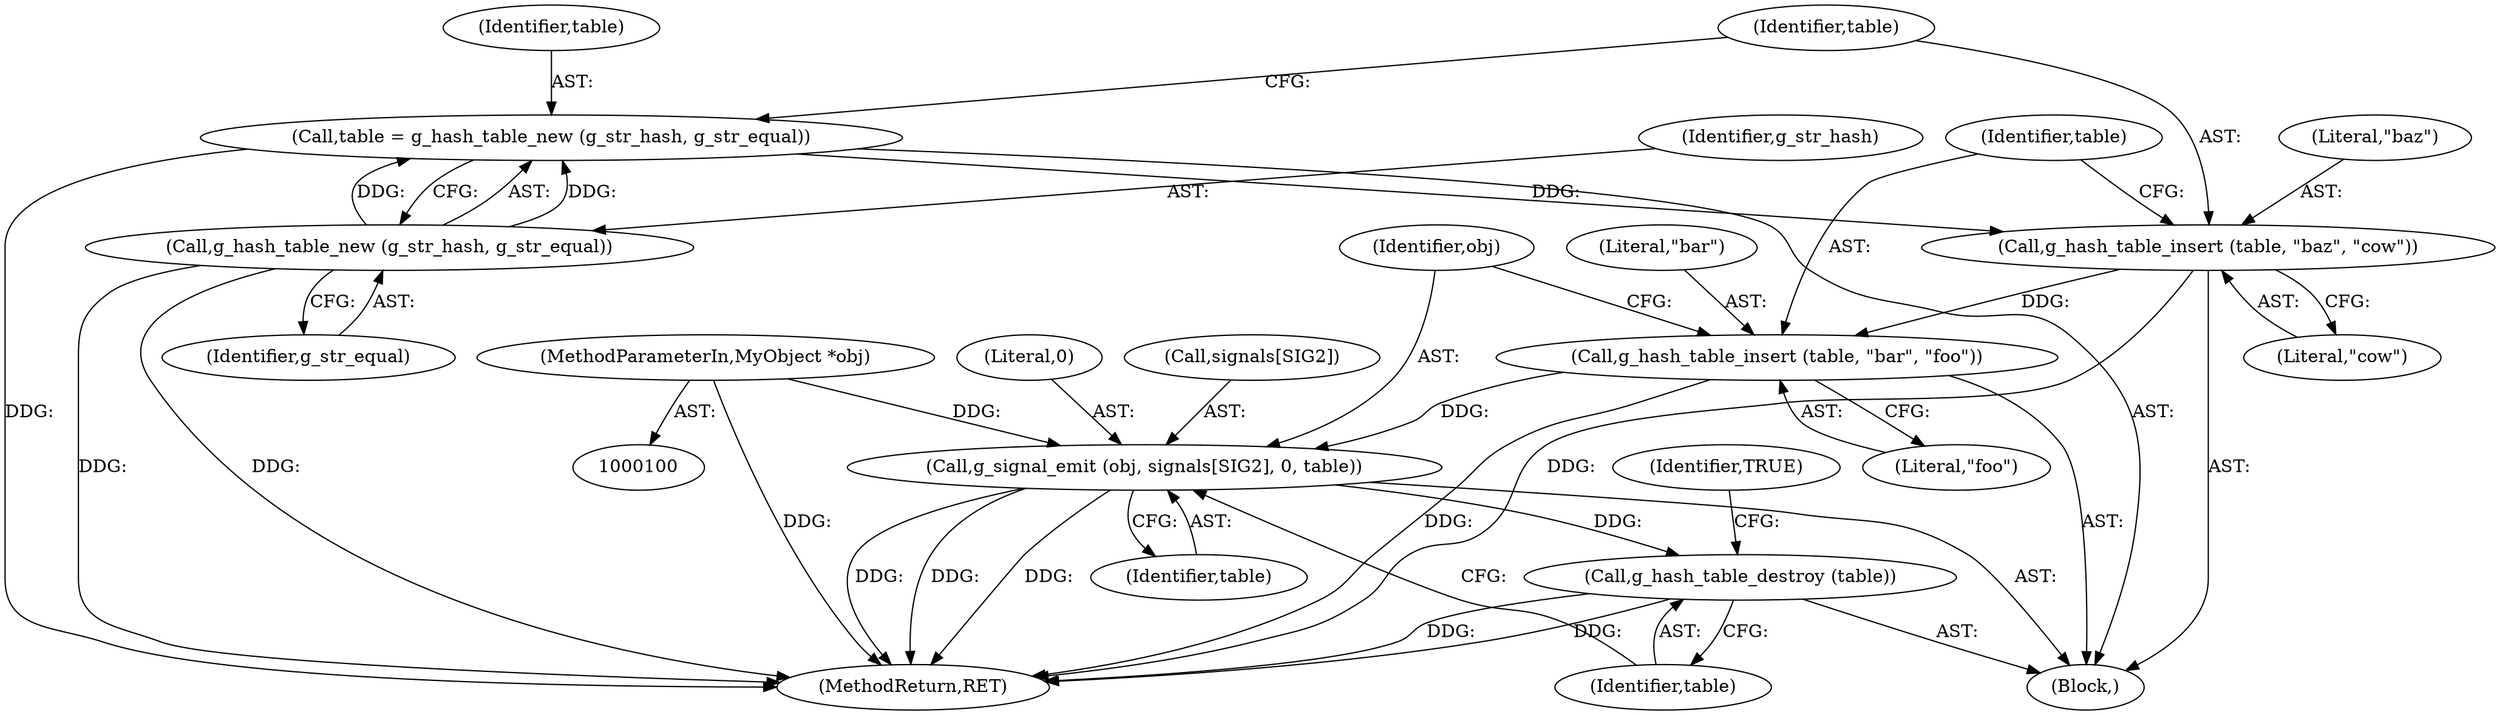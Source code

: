 digraph "1_dbus_9a6bce9b615abca6068348c1606ba8eaf13d9ae0_12@API" {
"1000118" [label="(Call,g_signal_emit (obj, signals[SIG2], 0, table))"];
"1000101" [label="(MethodParameterIn,MyObject *obj)"];
"1000114" [label="(Call,g_hash_table_insert (table, \"bar\", \"foo\"))"];
"1000110" [label="(Call,g_hash_table_insert (table, \"baz\", \"cow\"))"];
"1000105" [label="(Call,table = g_hash_table_new (g_str_hash, g_str_equal))"];
"1000107" [label="(Call,g_hash_table_new (g_str_hash, g_str_equal))"];
"1000125" [label="(Call,g_hash_table_destroy (table))"];
"1000108" [label="(Identifier,g_str_hash)"];
"1000116" [label="(Literal,\"bar\")"];
"1000109" [label="(Identifier,g_str_equal)"];
"1000111" [label="(Identifier,table)"];
"1000117" [label="(Literal,\"foo\")"];
"1000125" [label="(Call,g_hash_table_destroy (table))"];
"1000106" [label="(Identifier,table)"];
"1000101" [label="(MethodParameterIn,MyObject *obj)"];
"1000114" [label="(Call,g_hash_table_insert (table, \"bar\", \"foo\"))"];
"1000120" [label="(Call,signals[SIG2])"];
"1000115" [label="(Identifier,table)"];
"1000110" [label="(Call,g_hash_table_insert (table, \"baz\", \"cow\"))"];
"1000119" [label="(Identifier,obj)"];
"1000124" [label="(Identifier,table)"];
"1000118" [label="(Call,g_signal_emit (obj, signals[SIG2], 0, table))"];
"1000113" [label="(Literal,\"cow\")"];
"1000129" [label="(MethodReturn,RET)"];
"1000123" [label="(Literal,0)"];
"1000112" [label="(Literal,\"baz\")"];
"1000128" [label="(Identifier,TRUE)"];
"1000107" [label="(Call,g_hash_table_new (g_str_hash, g_str_equal))"];
"1000103" [label="(Block,)"];
"1000126" [label="(Identifier,table)"];
"1000105" [label="(Call,table = g_hash_table_new (g_str_hash, g_str_equal))"];
"1000118" -> "1000103"  [label="AST: "];
"1000118" -> "1000124"  [label="CFG: "];
"1000119" -> "1000118"  [label="AST: "];
"1000120" -> "1000118"  [label="AST: "];
"1000123" -> "1000118"  [label="AST: "];
"1000124" -> "1000118"  [label="AST: "];
"1000126" -> "1000118"  [label="CFG: "];
"1000118" -> "1000129"  [label="DDG: "];
"1000118" -> "1000129"  [label="DDG: "];
"1000118" -> "1000129"  [label="DDG: "];
"1000101" -> "1000118"  [label="DDG: "];
"1000114" -> "1000118"  [label="DDG: "];
"1000118" -> "1000125"  [label="DDG: "];
"1000101" -> "1000100"  [label="AST: "];
"1000101" -> "1000129"  [label="DDG: "];
"1000114" -> "1000103"  [label="AST: "];
"1000114" -> "1000117"  [label="CFG: "];
"1000115" -> "1000114"  [label="AST: "];
"1000116" -> "1000114"  [label="AST: "];
"1000117" -> "1000114"  [label="AST: "];
"1000119" -> "1000114"  [label="CFG: "];
"1000114" -> "1000129"  [label="DDG: "];
"1000110" -> "1000114"  [label="DDG: "];
"1000110" -> "1000103"  [label="AST: "];
"1000110" -> "1000113"  [label="CFG: "];
"1000111" -> "1000110"  [label="AST: "];
"1000112" -> "1000110"  [label="AST: "];
"1000113" -> "1000110"  [label="AST: "];
"1000115" -> "1000110"  [label="CFG: "];
"1000110" -> "1000129"  [label="DDG: "];
"1000105" -> "1000110"  [label="DDG: "];
"1000105" -> "1000103"  [label="AST: "];
"1000105" -> "1000107"  [label="CFG: "];
"1000106" -> "1000105"  [label="AST: "];
"1000107" -> "1000105"  [label="AST: "];
"1000111" -> "1000105"  [label="CFG: "];
"1000105" -> "1000129"  [label="DDG: "];
"1000107" -> "1000105"  [label="DDG: "];
"1000107" -> "1000105"  [label="DDG: "];
"1000107" -> "1000109"  [label="CFG: "];
"1000108" -> "1000107"  [label="AST: "];
"1000109" -> "1000107"  [label="AST: "];
"1000107" -> "1000129"  [label="DDG: "];
"1000107" -> "1000129"  [label="DDG: "];
"1000125" -> "1000103"  [label="AST: "];
"1000125" -> "1000126"  [label="CFG: "];
"1000126" -> "1000125"  [label="AST: "];
"1000128" -> "1000125"  [label="CFG: "];
"1000125" -> "1000129"  [label="DDG: "];
"1000125" -> "1000129"  [label="DDG: "];
}
